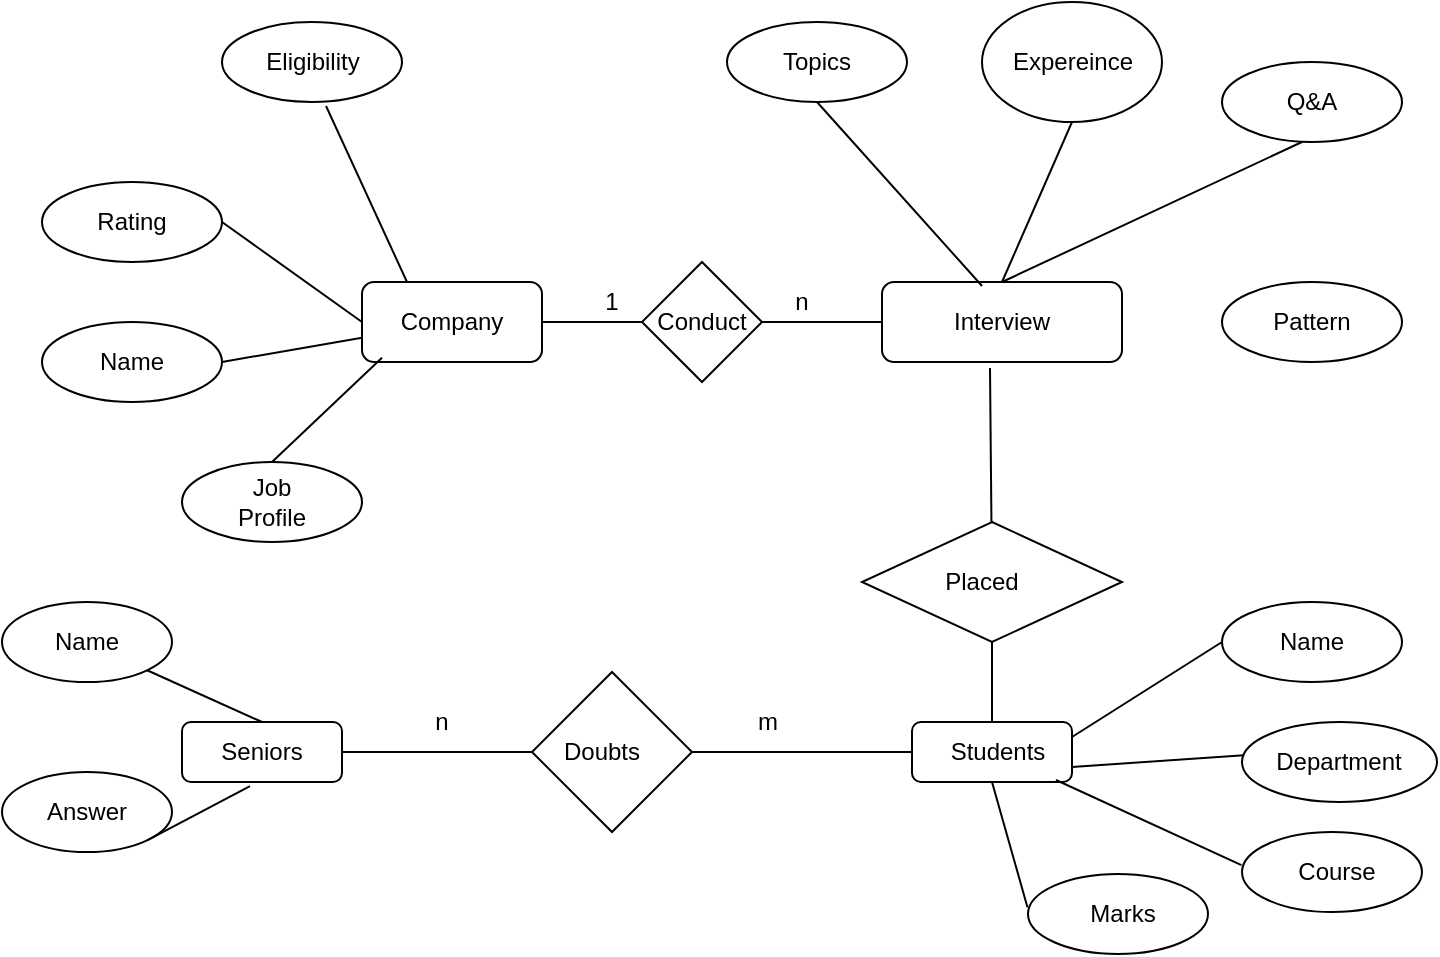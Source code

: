 <mxfile version="12.6.5" type="device"><diagram id="C5RBs43oDa-KdzZeNtuy" name="Page-1"><mxGraphModel dx="761" dy="465" grid="1" gridSize="10" guides="1" tooltips="1" connect="1" arrows="1" fold="1" page="1" pageScale="1" pageWidth="827" pageHeight="1169" math="0" shadow="0"><root><mxCell id="WIyWlLk6GJQsqaUBKTNV-0"/><mxCell id="WIyWlLk6GJQsqaUBKTNV-1" parent="WIyWlLk6GJQsqaUBKTNV-0"/><mxCell id="opg_Stdq4c2tdMf7Pnt3-20" value="" style="ellipse;whiteSpace=wrap;html=1;" vertex="1" parent="WIyWlLk6GJQsqaUBKTNV-1"><mxGeometry x="650" y="455" width="90" height="40" as="geometry"/></mxCell><mxCell id="NLmpCEjDwyqjqWvsEivp-0" value="" style="rounded=1;whiteSpace=wrap;html=1;" parent="WIyWlLk6GJQsqaUBKTNV-1" vertex="1"><mxGeometry x="210" y="180" width="90" height="40" as="geometry"/></mxCell><mxCell id="NLmpCEjDwyqjqWvsEivp-1" value="Company" style="text;html=1;strokeColor=none;fillColor=none;align=center;verticalAlign=middle;whiteSpace=wrap;rounded=0;" parent="WIyWlLk6GJQsqaUBKTNV-1" vertex="1"><mxGeometry x="235" y="190" width="40" height="20" as="geometry"/></mxCell><mxCell id="NLmpCEjDwyqjqWvsEivp-2" value="" style="ellipse;whiteSpace=wrap;html=1;" parent="WIyWlLk6GJQsqaUBKTNV-1" vertex="1"><mxGeometry x="50" y="130" width="90" height="40" as="geometry"/></mxCell><mxCell id="NLmpCEjDwyqjqWvsEivp-3" value="Rating" style="text;html=1;strokeColor=none;fillColor=none;align=center;verticalAlign=middle;whiteSpace=wrap;rounded=0;" parent="WIyWlLk6GJQsqaUBKTNV-1" vertex="1"><mxGeometry x="75" y="140" width="40" height="20" as="geometry"/></mxCell><mxCell id="NLmpCEjDwyqjqWvsEivp-4" value="" style="endArrow=none;html=1;entryX=0;entryY=0.5;entryDx=0;entryDy=0;exitX=1;exitY=0.5;exitDx=0;exitDy=0;" parent="WIyWlLk6GJQsqaUBKTNV-1" source="NLmpCEjDwyqjqWvsEivp-2" target="NLmpCEjDwyqjqWvsEivp-0" edge="1"><mxGeometry width="50" height="50" relative="1" as="geometry"><mxPoint x="120" y="300" as="sourcePoint"/><mxPoint x="170" y="250" as="targetPoint"/></mxGeometry></mxCell><mxCell id="NLmpCEjDwyqjqWvsEivp-6" value="" style="ellipse;whiteSpace=wrap;html=1;" parent="WIyWlLk6GJQsqaUBKTNV-1" vertex="1"><mxGeometry x="50" y="200" width="90" height="40" as="geometry"/></mxCell><mxCell id="NLmpCEjDwyqjqWvsEivp-7" value="Name" style="text;html=1;strokeColor=none;fillColor=none;align=center;verticalAlign=middle;whiteSpace=wrap;rounded=0;" parent="WIyWlLk6GJQsqaUBKTNV-1" vertex="1"><mxGeometry x="75" y="210" width="40" height="20" as="geometry"/></mxCell><mxCell id="NLmpCEjDwyqjqWvsEivp-8" value="" style="endArrow=none;html=1;exitX=1;exitY=0.5;exitDx=0;exitDy=0;" parent="WIyWlLk6GJQsqaUBKTNV-1" source="NLmpCEjDwyqjqWvsEivp-6" target="NLmpCEjDwyqjqWvsEivp-0" edge="1"><mxGeometry width="50" height="50" relative="1" as="geometry"><mxPoint x="50" y="310" as="sourcePoint"/><mxPoint x="100" y="260" as="targetPoint"/></mxGeometry></mxCell><mxCell id="NLmpCEjDwyqjqWvsEivp-9" value="" style="rounded=1;whiteSpace=wrap;html=1;" parent="WIyWlLk6GJQsqaUBKTNV-1" vertex="1"><mxGeometry x="470" y="180" width="120" height="40" as="geometry"/></mxCell><mxCell id="NLmpCEjDwyqjqWvsEivp-10" value="Interview" style="text;html=1;strokeColor=none;fillColor=none;align=center;verticalAlign=middle;whiteSpace=wrap;rounded=0;" parent="WIyWlLk6GJQsqaUBKTNV-1" vertex="1"><mxGeometry x="510" y="190" width="40" height="20" as="geometry"/></mxCell><mxCell id="NLmpCEjDwyqjqWvsEivp-13" value="" style="ellipse;whiteSpace=wrap;html=1;" parent="WIyWlLk6GJQsqaUBKTNV-1" vertex="1"><mxGeometry x="140" y="50" width="90" height="40" as="geometry"/></mxCell><mxCell id="NLmpCEjDwyqjqWvsEivp-14" value="Eligibility" style="text;html=1;strokeColor=none;fillColor=none;align=center;verticalAlign=middle;whiteSpace=wrap;rounded=0;" parent="WIyWlLk6GJQsqaUBKTNV-1" vertex="1"><mxGeometry x="167.5" y="60" width="35" height="20" as="geometry"/></mxCell><mxCell id="NLmpCEjDwyqjqWvsEivp-15" value="" style="endArrow=none;html=1;entryX=0.25;entryY=0;entryDx=0;entryDy=0;exitX=0.578;exitY=1.05;exitDx=0;exitDy=0;exitPerimeter=0;" parent="WIyWlLk6GJQsqaUBKTNV-1" source="NLmpCEjDwyqjqWvsEivp-13" target="NLmpCEjDwyqjqWvsEivp-0" edge="1"><mxGeometry width="50" height="50" relative="1" as="geometry"><mxPoint x="50" y="310" as="sourcePoint"/><mxPoint x="100" y="260" as="targetPoint"/></mxGeometry></mxCell><mxCell id="NLmpCEjDwyqjqWvsEivp-18" value="" style="rhombus;whiteSpace=wrap;html=1;" parent="WIyWlLk6GJQsqaUBKTNV-1" vertex="1"><mxGeometry x="460" y="300" width="130" height="60" as="geometry"/></mxCell><mxCell id="NLmpCEjDwyqjqWvsEivp-19" value="Placed" style="text;html=1;strokeColor=none;fillColor=none;align=center;verticalAlign=middle;whiteSpace=wrap;rounded=0;" parent="WIyWlLk6GJQsqaUBKTNV-1" vertex="1"><mxGeometry x="500" y="320" width="40" height="20" as="geometry"/></mxCell><mxCell id="NLmpCEjDwyqjqWvsEivp-21" value="" style="endArrow=none;html=1;exitX=0.45;exitY=1.075;exitDx=0;exitDy=0;exitPerimeter=0;" parent="WIyWlLk6GJQsqaUBKTNV-1" source="NLmpCEjDwyqjqWvsEivp-9" target="NLmpCEjDwyqjqWvsEivp-18" edge="1"><mxGeometry width="50" height="50" relative="1" as="geometry"><mxPoint x="50" y="420" as="sourcePoint"/><mxPoint x="100" y="370" as="targetPoint"/></mxGeometry></mxCell><mxCell id="NLmpCEjDwyqjqWvsEivp-22" value="" style="rounded=1;whiteSpace=wrap;html=1;" parent="WIyWlLk6GJQsqaUBKTNV-1" vertex="1"><mxGeometry x="485" y="400" width="80" height="30" as="geometry"/></mxCell><mxCell id="NLmpCEjDwyqjqWvsEivp-31" value="" style="endArrow=none;html=1;entryX=0.5;entryY=1;entryDx=0;entryDy=0;exitX=0.5;exitY=0;exitDx=0;exitDy=0;" parent="WIyWlLk6GJQsqaUBKTNV-1" source="NLmpCEjDwyqjqWvsEivp-22" target="NLmpCEjDwyqjqWvsEivp-18" edge="1"><mxGeometry width="50" height="50" relative="1" as="geometry"><mxPoint x="380" y="400" as="sourcePoint"/><mxPoint x="430" y="350" as="targetPoint"/></mxGeometry></mxCell><mxCell id="NLmpCEjDwyqjqWvsEivp-32" value="Students" style="text;html=1;strokeColor=none;fillColor=none;align=center;verticalAlign=middle;whiteSpace=wrap;rounded=0;" parent="WIyWlLk6GJQsqaUBKTNV-1" vertex="1"><mxGeometry x="507.5" y="405" width="40" height="20" as="geometry"/></mxCell><mxCell id="NLmpCEjDwyqjqWvsEivp-34" value="" style="ellipse;whiteSpace=wrap;html=1;" parent="WIyWlLk6GJQsqaUBKTNV-1" vertex="1"><mxGeometry x="650" y="400" width="97.5" height="40" as="geometry"/></mxCell><mxCell id="NLmpCEjDwyqjqWvsEivp-35" value="Department" style="text;html=1;strokeColor=none;fillColor=none;align=center;verticalAlign=middle;whiteSpace=wrap;rounded=0;" parent="WIyWlLk6GJQsqaUBKTNV-1" vertex="1"><mxGeometry x="666.25" y="405" width="65" height="30" as="geometry"/></mxCell><mxCell id="NLmpCEjDwyqjqWvsEivp-36" value="" style="endArrow=none;html=1;entryX=1;entryY=0.75;entryDx=0;entryDy=0;exitX=0.01;exitY=0.415;exitDx=0;exitDy=0;exitPerimeter=0;" parent="WIyWlLk6GJQsqaUBKTNV-1" source="NLmpCEjDwyqjqWvsEivp-34" target="NLmpCEjDwyqjqWvsEivp-22" edge="1"><mxGeometry width="50" height="50" relative="1" as="geometry"><mxPoint x="274" y="438" as="sourcePoint"/><mxPoint x="320" y="420" as="targetPoint"/></mxGeometry></mxCell><mxCell id="NLmpCEjDwyqjqWvsEivp-38" value="" style="ellipse;whiteSpace=wrap;html=1;" parent="WIyWlLk6GJQsqaUBKTNV-1" vertex="1"><mxGeometry x="392.5" y="50" width="90" height="40" as="geometry"/></mxCell><mxCell id="NLmpCEjDwyqjqWvsEivp-39" value="Topics" style="text;html=1;strokeColor=none;fillColor=none;align=center;verticalAlign=middle;whiteSpace=wrap;rounded=0;" parent="WIyWlLk6GJQsqaUBKTNV-1" vertex="1"><mxGeometry x="420" y="60" width="35" height="20" as="geometry"/></mxCell><mxCell id="NLmpCEjDwyqjqWvsEivp-40" value="" style="ellipse;whiteSpace=wrap;html=1;" parent="WIyWlLk6GJQsqaUBKTNV-1" vertex="1"><mxGeometry x="520" y="40" width="90" height="60" as="geometry"/></mxCell><mxCell id="NLmpCEjDwyqjqWvsEivp-41" value="Expereince" style="text;html=1;strokeColor=none;fillColor=none;align=center;verticalAlign=middle;whiteSpace=wrap;rounded=0;" parent="WIyWlLk6GJQsqaUBKTNV-1" vertex="1"><mxGeometry x="547.5" y="60" width="35" height="20" as="geometry"/></mxCell><mxCell id="NLmpCEjDwyqjqWvsEivp-43" value="" style="ellipse;whiteSpace=wrap;html=1;" parent="WIyWlLk6GJQsqaUBKTNV-1" vertex="1"><mxGeometry x="640" y="340" width="90" height="40" as="geometry"/></mxCell><mxCell id="NLmpCEjDwyqjqWvsEivp-44" value="Name" style="text;html=1;strokeColor=none;fillColor=none;align=center;verticalAlign=middle;whiteSpace=wrap;rounded=0;" parent="WIyWlLk6GJQsqaUBKTNV-1" vertex="1"><mxGeometry x="665" y="350" width="40" height="20" as="geometry"/></mxCell><mxCell id="NLmpCEjDwyqjqWvsEivp-45" value="" style="endArrow=none;html=1;entryX=1;entryY=0.25;entryDx=0;entryDy=0;exitX=0;exitY=0.5;exitDx=0;exitDy=0;" parent="WIyWlLk6GJQsqaUBKTNV-1" source="NLmpCEjDwyqjqWvsEivp-43" target="NLmpCEjDwyqjqWvsEivp-22" edge="1"><mxGeometry width="50" height="50" relative="1" as="geometry"><mxPoint x="70" y="570" as="sourcePoint"/><mxPoint x="120" y="520" as="targetPoint"/></mxGeometry></mxCell><mxCell id="NLmpCEjDwyqjqWvsEivp-46" value="" style="ellipse;whiteSpace=wrap;html=1;" parent="WIyWlLk6GJQsqaUBKTNV-1" vertex="1"><mxGeometry x="640" y="70" width="90" height="40" as="geometry"/></mxCell><mxCell id="NLmpCEjDwyqjqWvsEivp-47" value="Q&amp;amp;A" style="text;html=1;strokeColor=none;fillColor=none;align=center;verticalAlign=middle;whiteSpace=wrap;rounded=0;" parent="WIyWlLk6GJQsqaUBKTNV-1" vertex="1"><mxGeometry x="665" y="80" width="40" height="20" as="geometry"/></mxCell><mxCell id="NLmpCEjDwyqjqWvsEivp-48" value="" style="endArrow=none;html=1;entryX=0.417;entryY=0.05;entryDx=0;entryDy=0;entryPerimeter=0;exitX=0.5;exitY=1;exitDx=0;exitDy=0;" parent="WIyWlLk6GJQsqaUBKTNV-1" source="NLmpCEjDwyqjqWvsEivp-38" target="NLmpCEjDwyqjqWvsEivp-9" edge="1"><mxGeometry width="50" height="50" relative="1" as="geometry"><mxPoint x="70" y="570" as="sourcePoint"/><mxPoint x="120" y="520" as="targetPoint"/></mxGeometry></mxCell><mxCell id="NLmpCEjDwyqjqWvsEivp-49" value="" style="endArrow=none;html=1;exitX=0.5;exitY=0;exitDx=0;exitDy=0;entryX=0.5;entryY=1;entryDx=0;entryDy=0;" parent="WIyWlLk6GJQsqaUBKTNV-1" source="NLmpCEjDwyqjqWvsEivp-9" target="NLmpCEjDwyqjqWvsEivp-40" edge="1"><mxGeometry width="50" height="50" relative="1" as="geometry"><mxPoint x="560" y="170" as="sourcePoint"/><mxPoint x="610" y="120" as="targetPoint"/></mxGeometry></mxCell><mxCell id="NLmpCEjDwyqjqWvsEivp-50" value="" style="endArrow=none;html=1;exitX=0.5;exitY=0;exitDx=0;exitDy=0;" parent="WIyWlLk6GJQsqaUBKTNV-1" source="NLmpCEjDwyqjqWvsEivp-9" edge="1"><mxGeometry width="50" height="50" relative="1" as="geometry"><mxPoint x="670" y="180" as="sourcePoint"/><mxPoint x="680" y="110" as="targetPoint"/></mxGeometry></mxCell><mxCell id="opg_Stdq4c2tdMf7Pnt3-1" value="" style="ellipse;whiteSpace=wrap;html=1;" vertex="1" parent="WIyWlLk6GJQsqaUBKTNV-1"><mxGeometry x="120" y="270" width="90" height="40" as="geometry"/></mxCell><mxCell id="opg_Stdq4c2tdMf7Pnt3-2" value="Job Profile" style="text;html=1;strokeColor=none;fillColor=none;align=center;verticalAlign=middle;whiteSpace=wrap;rounded=0;" vertex="1" parent="WIyWlLk6GJQsqaUBKTNV-1"><mxGeometry x="145" y="280" width="40" height="20" as="geometry"/></mxCell><mxCell id="opg_Stdq4c2tdMf7Pnt3-3" value="" style="endArrow=none;html=1;exitX=0.5;exitY=0;exitDx=0;exitDy=0;" edge="1" parent="WIyWlLk6GJQsqaUBKTNV-1" source="opg_Stdq4c2tdMf7Pnt3-1"><mxGeometry width="50" height="50" relative="1" as="geometry"><mxPoint x="150" y="230" as="sourcePoint"/><mxPoint x="220" y="217.826" as="targetPoint"/></mxGeometry></mxCell><mxCell id="opg_Stdq4c2tdMf7Pnt3-4" value="" style="ellipse;whiteSpace=wrap;html=1;" vertex="1" parent="WIyWlLk6GJQsqaUBKTNV-1"><mxGeometry x="640" y="180" width="90" height="40" as="geometry"/></mxCell><mxCell id="opg_Stdq4c2tdMf7Pnt3-5" value="Pattern" style="text;html=1;strokeColor=none;fillColor=none;align=center;verticalAlign=middle;whiteSpace=wrap;rounded=0;" vertex="1" parent="WIyWlLk6GJQsqaUBKTNV-1"><mxGeometry x="665" y="190" width="40" height="20" as="geometry"/></mxCell><mxCell id="opg_Stdq4c2tdMf7Pnt3-6" value="" style="rhombus;whiteSpace=wrap;html=1;" vertex="1" parent="WIyWlLk6GJQsqaUBKTNV-1"><mxGeometry x="350" y="170" width="60" height="60" as="geometry"/></mxCell><mxCell id="opg_Stdq4c2tdMf7Pnt3-7" value="Conduct" style="text;html=1;strokeColor=none;fillColor=none;align=center;verticalAlign=middle;whiteSpace=wrap;rounded=0;" vertex="1" parent="WIyWlLk6GJQsqaUBKTNV-1"><mxGeometry x="360" y="190" width="40" height="20" as="geometry"/></mxCell><mxCell id="opg_Stdq4c2tdMf7Pnt3-8" value="" style="endArrow=none;html=1;exitX=1;exitY=0.5;exitDx=0;exitDy=0;" edge="1" parent="WIyWlLk6GJQsqaUBKTNV-1" target="opg_Stdq4c2tdMf7Pnt3-6"><mxGeometry width="50" height="50" relative="1" as="geometry"><mxPoint x="300" y="200" as="sourcePoint"/><mxPoint x="370" y="187.826" as="targetPoint"/></mxGeometry></mxCell><mxCell id="opg_Stdq4c2tdMf7Pnt3-9" value="" style="endArrow=none;html=1;exitX=0;exitY=0.5;exitDx=0;exitDy=0;entryX=1;entryY=0.5;entryDx=0;entryDy=0;" edge="1" parent="WIyWlLk6GJQsqaUBKTNV-1" source="NLmpCEjDwyqjqWvsEivp-9" target="opg_Stdq4c2tdMf7Pnt3-6"><mxGeometry width="50" height="50" relative="1" as="geometry"><mxPoint x="310" y="210" as="sourcePoint"/><mxPoint x="363.333" y="216.667" as="targetPoint"/></mxGeometry></mxCell><mxCell id="opg_Stdq4c2tdMf7Pnt3-11" value="1" style="text;html=1;strokeColor=none;fillColor=none;align=center;verticalAlign=middle;whiteSpace=wrap;rounded=0;" vertex="1" parent="WIyWlLk6GJQsqaUBKTNV-1"><mxGeometry x="315" y="180" width="40" height="20" as="geometry"/></mxCell><mxCell id="opg_Stdq4c2tdMf7Pnt3-12" value="n" style="text;html=1;strokeColor=none;fillColor=none;align=center;verticalAlign=middle;whiteSpace=wrap;rounded=0;" vertex="1" parent="WIyWlLk6GJQsqaUBKTNV-1"><mxGeometry x="410" y="180" width="40" height="20" as="geometry"/></mxCell><mxCell id="opg_Stdq4c2tdMf7Pnt3-18" value="Course" style="text;html=1;strokeColor=none;fillColor=none;align=center;verticalAlign=middle;whiteSpace=wrap;rounded=0;" vertex="1" parent="WIyWlLk6GJQsqaUBKTNV-1"><mxGeometry x="665" y="460" width="65" height="30" as="geometry"/></mxCell><mxCell id="opg_Stdq4c2tdMf7Pnt3-19" value="" style="endArrow=none;html=1;entryX=0.9;entryY=0.967;entryDx=0;entryDy=0;exitX=0.01;exitY=0.415;exitDx=0;exitDy=0;exitPerimeter=0;entryPerimeter=0;" edge="1" parent="WIyWlLk6GJQsqaUBKTNV-1" target="NLmpCEjDwyqjqWvsEivp-22"><mxGeometry width="50" height="50" relative="1" as="geometry"><mxPoint x="649.725" y="471.6" as="sourcePoint"/><mxPoint x="563.75" y="477.5" as="targetPoint"/></mxGeometry></mxCell><mxCell id="opg_Stdq4c2tdMf7Pnt3-21" value="" style="ellipse;whiteSpace=wrap;html=1;" vertex="1" parent="WIyWlLk6GJQsqaUBKTNV-1"><mxGeometry x="543" y="475.99" width="90" height="40" as="geometry"/></mxCell><mxCell id="opg_Stdq4c2tdMf7Pnt3-22" value="Marks" style="text;html=1;strokeColor=none;fillColor=none;align=center;verticalAlign=middle;whiteSpace=wrap;rounded=0;" vertex="1" parent="WIyWlLk6GJQsqaUBKTNV-1"><mxGeometry x="558" y="480.99" width="65" height="30" as="geometry"/></mxCell><mxCell id="opg_Stdq4c2tdMf7Pnt3-23" value="" style="endArrow=none;html=1;exitX=0.01;exitY=0.415;exitDx=0;exitDy=0;exitPerimeter=0;entryX=0.5;entryY=1;entryDx=0;entryDy=0;" edge="1" parent="WIyWlLk6GJQsqaUBKTNV-1" target="NLmpCEjDwyqjqWvsEivp-22"><mxGeometry width="50" height="50" relative="1" as="geometry"><mxPoint x="542.725" y="492.59" as="sourcePoint"/><mxPoint x="510" y="440" as="targetPoint"/></mxGeometry></mxCell><mxCell id="opg_Stdq4c2tdMf7Pnt3-24" value="" style="rhombus;whiteSpace=wrap;html=1;" vertex="1" parent="WIyWlLk6GJQsqaUBKTNV-1"><mxGeometry x="295" y="375" width="80" height="80" as="geometry"/></mxCell><mxCell id="opg_Stdq4c2tdMf7Pnt3-25" value="Doubts" style="text;html=1;strokeColor=none;fillColor=none;align=center;verticalAlign=middle;whiteSpace=wrap;rounded=0;" vertex="1" parent="WIyWlLk6GJQsqaUBKTNV-1"><mxGeometry x="310" y="405" width="40" height="20" as="geometry"/></mxCell><mxCell id="opg_Stdq4c2tdMf7Pnt3-26" value="" style="rounded=1;whiteSpace=wrap;html=1;" vertex="1" parent="WIyWlLk6GJQsqaUBKTNV-1"><mxGeometry x="120" y="400" width="80" height="30" as="geometry"/></mxCell><mxCell id="opg_Stdq4c2tdMf7Pnt3-29" value="" style="endArrow=none;html=1;entryX=1;entryY=0.5;entryDx=0;entryDy=0;exitX=0;exitY=0.5;exitDx=0;exitDy=0;" edge="1" parent="WIyWlLk6GJQsqaUBKTNV-1" source="opg_Stdq4c2tdMf7Pnt3-24" target="opg_Stdq4c2tdMf7Pnt3-26"><mxGeometry width="50" height="50" relative="1" as="geometry"><mxPoint x="50" y="590" as="sourcePoint"/><mxPoint x="100" y="540" as="targetPoint"/></mxGeometry></mxCell><mxCell id="opg_Stdq4c2tdMf7Pnt3-30" value="" style="endArrow=none;html=1;exitX=1;exitY=0.5;exitDx=0;exitDy=0;entryX=0;entryY=0.5;entryDx=0;entryDy=0;" edge="1" parent="WIyWlLk6GJQsqaUBKTNV-1" source="opg_Stdq4c2tdMf7Pnt3-24" target="NLmpCEjDwyqjqWvsEivp-22"><mxGeometry width="50" height="50" relative="1" as="geometry"><mxPoint x="400" y="430" as="sourcePoint"/><mxPoint x="450" y="380" as="targetPoint"/></mxGeometry></mxCell><mxCell id="opg_Stdq4c2tdMf7Pnt3-31" value="n" style="text;html=1;strokeColor=none;fillColor=none;align=center;verticalAlign=middle;whiteSpace=wrap;rounded=0;" vertex="1" parent="WIyWlLk6GJQsqaUBKTNV-1"><mxGeometry x="230" y="390" width="40" height="20" as="geometry"/></mxCell><mxCell id="opg_Stdq4c2tdMf7Pnt3-32" value="m" style="text;html=1;strokeColor=none;fillColor=none;align=center;verticalAlign=middle;whiteSpace=wrap;rounded=0;" vertex="1" parent="WIyWlLk6GJQsqaUBKTNV-1"><mxGeometry x="393" y="390" width="40" height="20" as="geometry"/></mxCell><mxCell id="opg_Stdq4c2tdMf7Pnt3-33" value="Seniors" style="text;html=1;strokeColor=none;fillColor=none;align=center;verticalAlign=middle;whiteSpace=wrap;rounded=0;" vertex="1" parent="WIyWlLk6GJQsqaUBKTNV-1"><mxGeometry x="140" y="405" width="40" height="20" as="geometry"/></mxCell><mxCell id="opg_Stdq4c2tdMf7Pnt3-34" value="" style="ellipse;whiteSpace=wrap;html=1;" vertex="1" parent="WIyWlLk6GJQsqaUBKTNV-1"><mxGeometry x="30" y="340" width="85" height="40" as="geometry"/></mxCell><mxCell id="opg_Stdq4c2tdMf7Pnt3-35" value="Name" style="text;html=1;strokeColor=none;fillColor=none;align=center;verticalAlign=middle;whiteSpace=wrap;rounded=0;" vertex="1" parent="WIyWlLk6GJQsqaUBKTNV-1"><mxGeometry x="51.25" y="350" width="42.5" height="20" as="geometry"/></mxCell><mxCell id="opg_Stdq4c2tdMf7Pnt3-36" value="" style="endArrow=none;html=1;exitX=1;exitY=1;exitDx=0;exitDy=0;entryX=0.5;entryY=0;entryDx=0;entryDy=0;" edge="1" parent="WIyWlLk6GJQsqaUBKTNV-1" source="opg_Stdq4c2tdMf7Pnt3-34" target="opg_Stdq4c2tdMf7Pnt3-26"><mxGeometry width="50" height="50" relative="1" as="geometry"><mxPoint x="90" y="370" as="sourcePoint"/><mxPoint x="160" y="390" as="targetPoint"/></mxGeometry></mxCell><mxCell id="opg_Stdq4c2tdMf7Pnt3-38" value="" style="ellipse;whiteSpace=wrap;html=1;" vertex="1" parent="WIyWlLk6GJQsqaUBKTNV-1"><mxGeometry x="30" y="425" width="85" height="40" as="geometry"/></mxCell><mxCell id="opg_Stdq4c2tdMf7Pnt3-39" value="Answer" style="text;html=1;strokeColor=none;fillColor=none;align=center;verticalAlign=middle;whiteSpace=wrap;rounded=0;" vertex="1" parent="WIyWlLk6GJQsqaUBKTNV-1"><mxGeometry x="51.25" y="435" width="42.5" height="20" as="geometry"/></mxCell><mxCell id="opg_Stdq4c2tdMf7Pnt3-40" value="" style="endArrow=none;html=1;exitX=1;exitY=1;exitDx=0;exitDy=0;entryX=0.425;entryY=1.067;entryDx=0;entryDy=0;entryPerimeter=0;" edge="1" parent="WIyWlLk6GJQsqaUBKTNV-1" source="opg_Stdq4c2tdMf7Pnt3-38" target="opg_Stdq4c2tdMf7Pnt3-26"><mxGeometry width="50" height="50" relative="1" as="geometry"><mxPoint x="90" y="455" as="sourcePoint"/><mxPoint x="160" y="485" as="targetPoint"/></mxGeometry></mxCell></root></mxGraphModel></diagram></mxfile>
